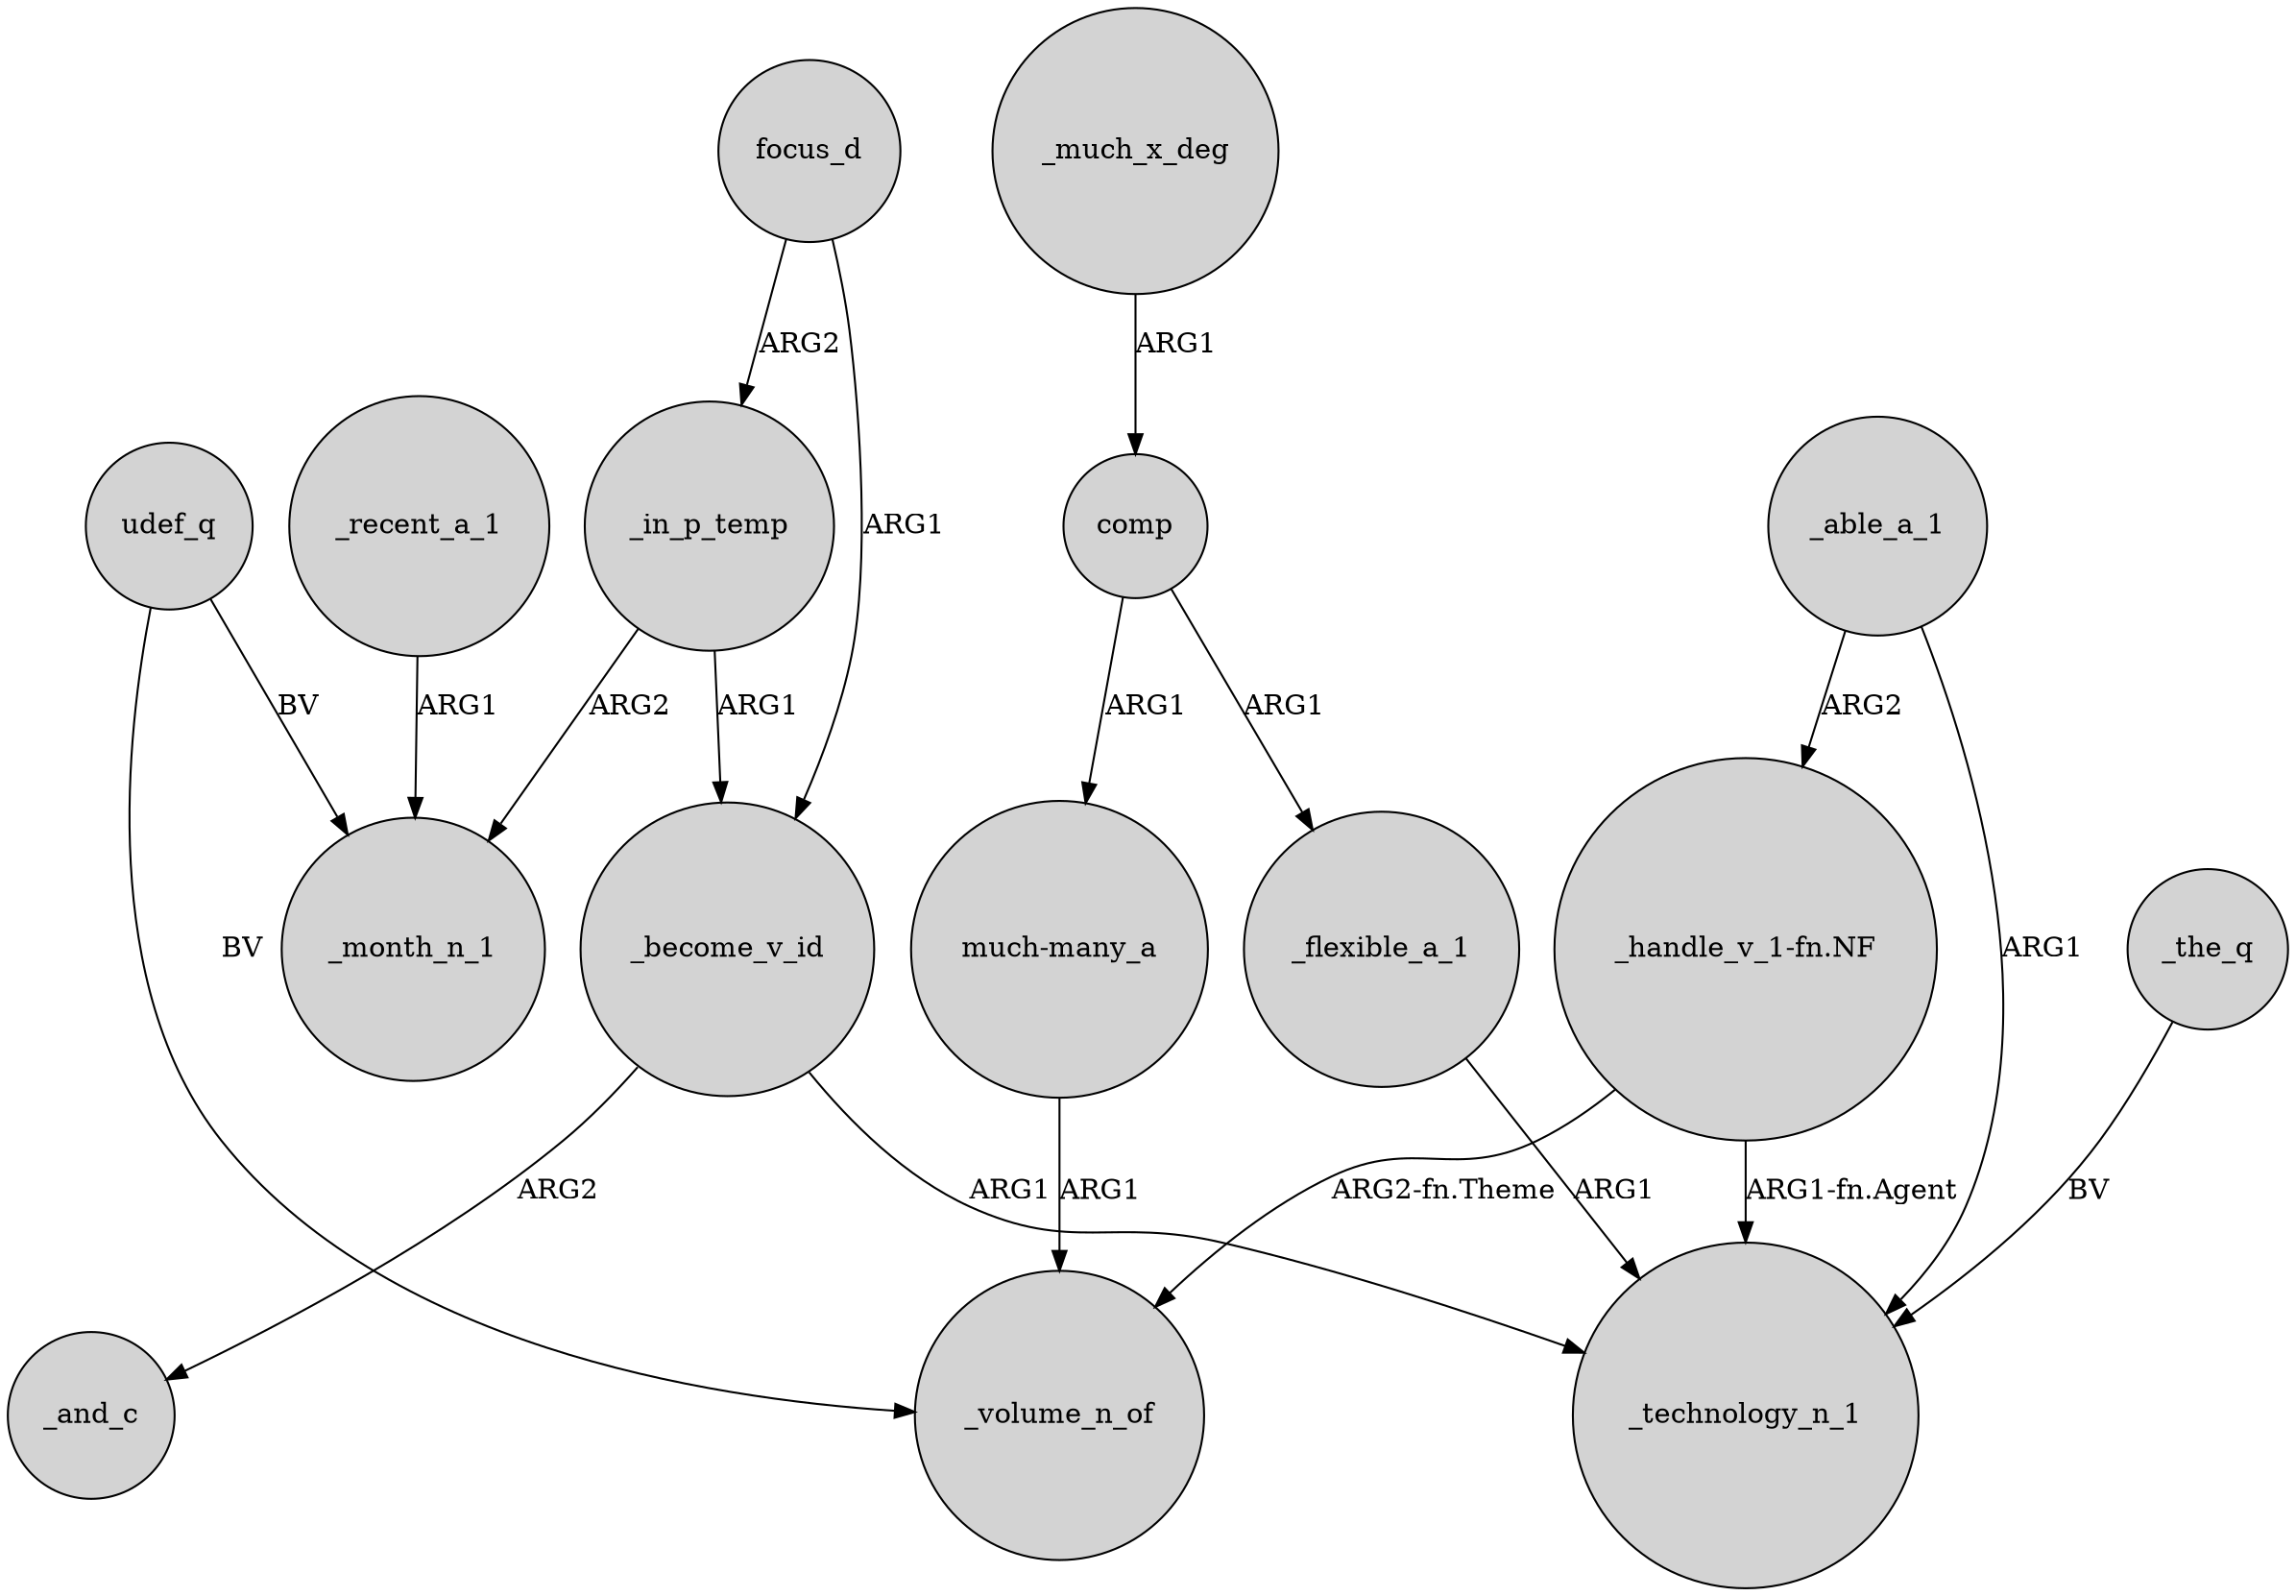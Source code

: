 digraph {
	node [shape=circle style=filled]
	"much-many_a" -> _volume_n_of [label=ARG1]
	focus_d -> _in_p_temp [label=ARG2]
	"_handle_v_1-fn.NF" -> _volume_n_of [label="ARG2-fn.Theme"]
	_in_p_temp -> _month_n_1 [label=ARG2]
	_become_v_id -> _and_c [label=ARG2]
	udef_q -> _volume_n_of [label=BV]
	_become_v_id -> _technology_n_1 [label=ARG1]
	_the_q -> _technology_n_1 [label=BV]
	udef_q -> _month_n_1 [label=BV]
	"_handle_v_1-fn.NF" -> _technology_n_1 [label="ARG1-fn.Agent"]
	focus_d -> _become_v_id [label=ARG1]
	_in_p_temp -> _become_v_id [label=ARG1]
	_able_a_1 -> "_handle_v_1-fn.NF" [label=ARG2]
	comp -> "much-many_a" [label=ARG1]
	comp -> _flexible_a_1 [label=ARG1]
	_able_a_1 -> _technology_n_1 [label=ARG1]
	_much_x_deg -> comp [label=ARG1]
	_flexible_a_1 -> _technology_n_1 [label=ARG1]
	_recent_a_1 -> _month_n_1 [label=ARG1]
}
